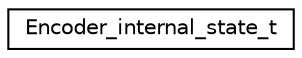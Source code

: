 digraph "Graphical Class Hierarchy"
{
 // LATEX_PDF_SIZE
  edge [fontname="Helvetica",fontsize="10",labelfontname="Helvetica",labelfontsize="10"];
  node [fontname="Helvetica",fontsize="10",shape=record];
  rankdir="LR";
  Node0 [label="Encoder_internal_state_t",height=0.2,width=0.4,color="black", fillcolor="white", style="filled",URL="$struct_encoder__internal__state__t.html",tooltip=" "];
}
